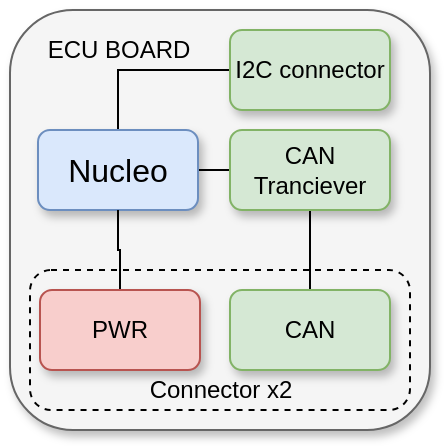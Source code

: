 <mxfile version="16.0.3" type="github">
  <diagram id="mxGWfV9tBIiYg5eaF4Lv" name="Page-1">
    <mxGraphModel dx="782" dy="540" grid="1" gridSize="10" guides="1" tooltips="1" connect="1" arrows="1" fold="1" page="1" pageScale="1" pageWidth="827" pageHeight="1169" math="0" shadow="0">
      <root>
        <mxCell id="0" />
        <mxCell id="1" parent="0" />
        <mxCell id="f3xQXIGnD9KrdJ0zW6e2-2" value="" style="rounded=1;whiteSpace=wrap;html=1;fillColor=#f5f5f5;fontColor=#333333;strokeColor=#666666;shadow=1;" parent="1" vertex="1">
          <mxGeometry x="360" y="260" width="210" height="210" as="geometry" />
        </mxCell>
        <mxCell id="mJQxIG_6mOXv_xScDwaO-1" value="" style="rounded=1;whiteSpace=wrap;html=1;fillColor=none;dashed=1;" parent="1" vertex="1">
          <mxGeometry x="370" y="390" width="190" height="70" as="geometry" />
        </mxCell>
        <mxCell id="f3xQXIGnD9KrdJ0zW6e2-8" style="edgeStyle=orthogonalEdgeStyle;rounded=0;orthogonalLoop=1;jettySize=auto;html=1;exitX=0.5;exitY=0;exitDx=0;exitDy=0;entryX=0;entryY=0.5;entryDx=0;entryDy=0;endArrow=none;endFill=0;" parent="1" source="f3xQXIGnD9KrdJ0zW6e2-1" target="f3xQXIGnD9KrdJ0zW6e2-3" edge="1">
          <mxGeometry relative="1" as="geometry" />
        </mxCell>
        <mxCell id="f3xQXIGnD9KrdJ0zW6e2-9" style="edgeStyle=orthogonalEdgeStyle;rounded=0;orthogonalLoop=1;jettySize=auto;html=1;exitX=1;exitY=0.5;exitDx=0;exitDy=0;entryX=0;entryY=0.5;entryDx=0;entryDy=0;endArrow=none;endFill=0;" parent="1" source="f3xQXIGnD9KrdJ0zW6e2-1" target="f3xQXIGnD9KrdJ0zW6e2-4" edge="1">
          <mxGeometry relative="1" as="geometry" />
        </mxCell>
        <mxCell id="f3xQXIGnD9KrdJ0zW6e2-1" value="&lt;font style=&quot;font-size: 16px&quot;&gt;Nucleo&lt;/font&gt;" style="rounded=1;whiteSpace=wrap;html=1;fillColor=#dae8fc;strokeColor=#6c8ebf;shadow=1;" parent="1" vertex="1">
          <mxGeometry x="374" y="320" width="80" height="40" as="geometry" />
        </mxCell>
        <mxCell id="f3xQXIGnD9KrdJ0zW6e2-3" value="I2C connector" style="rounded=1;whiteSpace=wrap;html=1;fillColor=#d5e8d4;strokeColor=#82b366;shadow=1;" parent="1" vertex="1">
          <mxGeometry x="470" y="270" width="80" height="40" as="geometry" />
        </mxCell>
        <mxCell id="f3xQXIGnD9KrdJ0zW6e2-10" style="edgeStyle=orthogonalEdgeStyle;rounded=0;orthogonalLoop=1;jettySize=auto;html=1;exitX=0.5;exitY=1;exitDx=0;exitDy=0;entryX=0.5;entryY=0;entryDx=0;entryDy=0;endArrow=none;endFill=0;" parent="1" source="f3xQXIGnD9KrdJ0zW6e2-4" target="f3xQXIGnD9KrdJ0zW6e2-6" edge="1">
          <mxGeometry relative="1" as="geometry" />
        </mxCell>
        <mxCell id="f3xQXIGnD9KrdJ0zW6e2-4" value="CAN Tranciever" style="rounded=1;whiteSpace=wrap;html=1;fillColor=#d5e8d4;strokeColor=#82b366;shadow=1;" parent="1" vertex="1">
          <mxGeometry x="470" y="320" width="80" height="40" as="geometry" />
        </mxCell>
        <mxCell id="f3xQXIGnD9KrdJ0zW6e2-7" style="edgeStyle=orthogonalEdgeStyle;rounded=0;orthogonalLoop=1;jettySize=auto;html=1;entryX=0.5;entryY=1;entryDx=0;entryDy=0;exitX=0.5;exitY=0;exitDx=0;exitDy=0;endArrow=none;endFill=0;" parent="1" source="f3xQXIGnD9KrdJ0zW6e2-5" target="f3xQXIGnD9KrdJ0zW6e2-1" edge="1">
          <mxGeometry relative="1" as="geometry" />
        </mxCell>
        <mxCell id="f3xQXIGnD9KrdJ0zW6e2-5" value="PWR" style="rounded=1;whiteSpace=wrap;html=1;fillColor=#f8cecc;strokeColor=#b85450;shadow=1;" parent="1" vertex="1">
          <mxGeometry x="375" y="400" width="80" height="40" as="geometry" />
        </mxCell>
        <mxCell id="f3xQXIGnD9KrdJ0zW6e2-6" value="CAN" style="rounded=1;whiteSpace=wrap;html=1;fillColor=#d5e8d4;strokeColor=#82b366;shadow=1;" parent="1" vertex="1">
          <mxGeometry x="470" y="400" width="80" height="40" as="geometry" />
        </mxCell>
        <mxCell id="f3xQXIGnD9KrdJ0zW6e2-11" value="ECU BOARD" style="text;html=1;align=center;verticalAlign=middle;resizable=0;points=[];autosize=1;" parent="1" vertex="1">
          <mxGeometry x="369" y="270" width="90" height="20" as="geometry" />
        </mxCell>
        <mxCell id="mJQxIG_6mOXv_xScDwaO-2" value="Connector x2" style="text;html=1;align=center;verticalAlign=middle;resizable=0;points=[];autosize=1;" parent="1" vertex="1">
          <mxGeometry x="420" y="440" width="90" height="20" as="geometry" />
        </mxCell>
      </root>
    </mxGraphModel>
  </diagram>
</mxfile>
